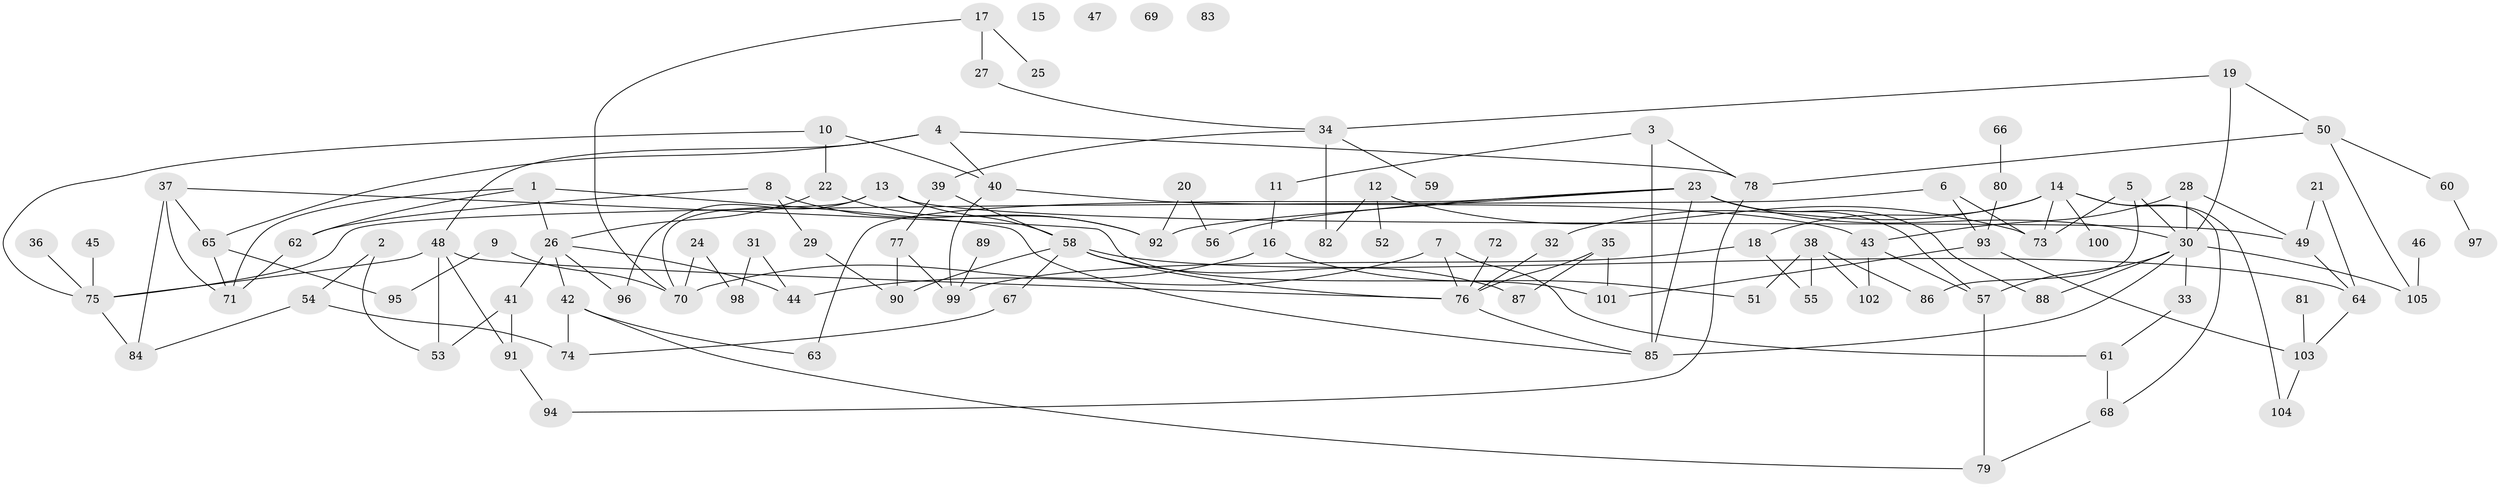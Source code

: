 // coarse degree distribution, {3: 0.30612244897959184, 4: 0.14285714285714285, 5: 0.16326530612244897, 2: 0.1836734693877551, 7: 0.02040816326530612, 8: 0.02040816326530612, 6: 0.08163265306122448, 1: 0.061224489795918366, 9: 0.02040816326530612}
// Generated by graph-tools (version 1.1) at 2025/45/03/06/25 01:45:09]
// undirected, 105 vertices, 153 edges
graph export_dot {
graph [start="1"]
  node [color=gray90,style=filled];
  1;
  2;
  3;
  4;
  5;
  6;
  7;
  8;
  9;
  10;
  11;
  12;
  13;
  14;
  15;
  16;
  17;
  18;
  19;
  20;
  21;
  22;
  23;
  24;
  25;
  26;
  27;
  28;
  29;
  30;
  31;
  32;
  33;
  34;
  35;
  36;
  37;
  38;
  39;
  40;
  41;
  42;
  43;
  44;
  45;
  46;
  47;
  48;
  49;
  50;
  51;
  52;
  53;
  54;
  55;
  56;
  57;
  58;
  59;
  60;
  61;
  62;
  63;
  64;
  65;
  66;
  67;
  68;
  69;
  70;
  71;
  72;
  73;
  74;
  75;
  76;
  77;
  78;
  79;
  80;
  81;
  82;
  83;
  84;
  85;
  86;
  87;
  88;
  89;
  90;
  91;
  92;
  93;
  94;
  95;
  96;
  97;
  98;
  99;
  100;
  101;
  102;
  103;
  104;
  105;
  1 -- 26;
  1 -- 62;
  1 -- 71;
  1 -- 85;
  2 -- 53;
  2 -- 54;
  3 -- 11;
  3 -- 78;
  3 -- 85;
  4 -- 40;
  4 -- 48;
  4 -- 65;
  4 -- 78;
  5 -- 30;
  5 -- 73;
  5 -- 86;
  6 -- 73;
  6 -- 75;
  6 -- 93;
  7 -- 44;
  7 -- 61;
  7 -- 76;
  8 -- 29;
  8 -- 62;
  8 -- 92;
  9 -- 70;
  9 -- 95;
  10 -- 22;
  10 -- 40;
  10 -- 75;
  11 -- 16;
  12 -- 52;
  12 -- 73;
  12 -- 82;
  13 -- 49;
  13 -- 58;
  13 -- 70;
  13 -- 96;
  14 -- 18;
  14 -- 32;
  14 -- 68;
  14 -- 73;
  14 -- 100;
  14 -- 104;
  16 -- 51;
  16 -- 70;
  17 -- 25;
  17 -- 27;
  17 -- 70;
  18 -- 55;
  18 -- 99;
  19 -- 30;
  19 -- 34;
  19 -- 50;
  20 -- 56;
  20 -- 92;
  21 -- 49;
  21 -- 64;
  22 -- 26;
  22 -- 92;
  23 -- 30;
  23 -- 56;
  23 -- 57;
  23 -- 63;
  23 -- 85;
  23 -- 88;
  23 -- 92;
  24 -- 70;
  24 -- 98;
  26 -- 41;
  26 -- 42;
  26 -- 44;
  26 -- 96;
  27 -- 34;
  28 -- 30;
  28 -- 43;
  28 -- 49;
  29 -- 90;
  30 -- 33;
  30 -- 57;
  30 -- 85;
  30 -- 88;
  30 -- 105;
  31 -- 44;
  31 -- 98;
  32 -- 76;
  33 -- 61;
  34 -- 39;
  34 -- 59;
  34 -- 82;
  35 -- 76;
  35 -- 87;
  35 -- 101;
  36 -- 75;
  37 -- 65;
  37 -- 71;
  37 -- 84;
  37 -- 101;
  38 -- 51;
  38 -- 55;
  38 -- 86;
  38 -- 102;
  39 -- 58;
  39 -- 77;
  40 -- 43;
  40 -- 99;
  41 -- 53;
  41 -- 91;
  42 -- 63;
  42 -- 74;
  42 -- 79;
  43 -- 57;
  43 -- 102;
  45 -- 75;
  46 -- 105;
  48 -- 53;
  48 -- 75;
  48 -- 76;
  48 -- 91;
  49 -- 64;
  50 -- 60;
  50 -- 78;
  50 -- 105;
  54 -- 74;
  54 -- 84;
  57 -- 79;
  58 -- 64;
  58 -- 67;
  58 -- 76;
  58 -- 87;
  58 -- 90;
  60 -- 97;
  61 -- 68;
  62 -- 71;
  64 -- 103;
  65 -- 71;
  65 -- 95;
  66 -- 80;
  67 -- 74;
  68 -- 79;
  72 -- 76;
  75 -- 84;
  76 -- 85;
  77 -- 90;
  77 -- 99;
  78 -- 94;
  80 -- 93;
  81 -- 103;
  89 -- 99;
  91 -- 94;
  93 -- 101;
  93 -- 103;
  103 -- 104;
}
